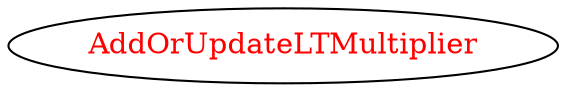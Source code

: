 digraph dependencyGraph {
 concentrate=true;
 ranksep="2.0";
 rankdir="LR"; 
 splines="ortho";
"AddOrUpdateLTMultiplier" [fontcolor="red"];
}